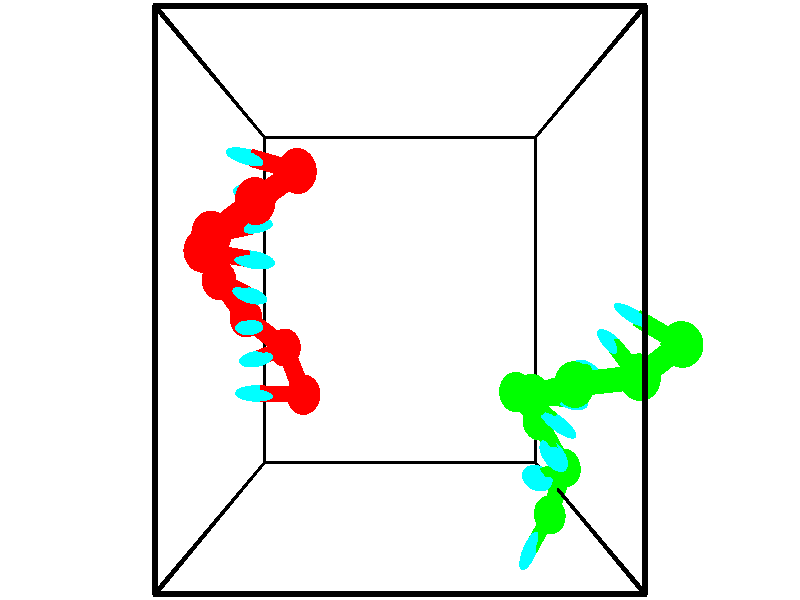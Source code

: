 // switches for output
#declare DRAW_BASES = 1; // possible values are 0, 1; only relevant for DNA ribbons
#declare DRAW_BASES_TYPE = 3; // possible values are 1, 2, 3; only relevant for DNA ribbons
#declare DRAW_FOG = 0; // set to 1 to enable fog

#include "colors.inc"

#include "transforms.inc"
background { rgb <1, 1, 1>}

#default {
   normal{
       ripples 0.25
       frequency 0.20
       turbulence 0.2
       lambda 5
   }
	finish {
		phong 0.1
		phong_size 40.
	}
}

// original window dimensions: 1024x640


// camera settings

camera {
	sky <-0, 1, 0>
	up <-0, 1, 0>
	right 1.6 * <1, 0, 0>
	location <2.5, 2.5, 11.1562>
	look_at <2.5, 2.5, 2.5>
	direction <0, 0, -8.6562>
	angle 67.0682
}


# declare cpy_camera_pos = <2.5, 2.5, 11.1562>;
# if (DRAW_FOG = 1)
fog {
	fog_type 2
	up vnormalize(cpy_camera_pos)
	color rgbt<1,1,1,0.3>
	distance 1e-5
	fog_alt 3e-3
	fog_offset 4
}
# end


// LIGHTS

# declare lum = 6;
global_settings {
	ambient_light rgb lum * <0.05, 0.05, 0.05>
	max_trace_level 15
}# declare cpy_direct_light_amount = 0.25;
light_source
{	1000 * <-1, -1, 1>,
	rgb lum * cpy_direct_light_amount
	parallel
}

light_source
{	1000 * <1, 1, -1>,
	rgb lum * cpy_direct_light_amount
	parallel
}

// strand 0

// nucleotide -1

// particle -1
sphere {
	<1.144280, 3.922998, 3.157211> 0.250000
	pigment { color rgbt <1,0,0,0> }
	no_shadow
}
cylinder {
	<0.757397, 4.019562, 3.125633>,  <0.525267, 4.077500, 3.106687>, 0.100000
	pigment { color rgbt <1,0,0,0> }
	no_shadow
}
cylinder {
	<0.757397, 4.019562, 3.125633>,  <1.144280, 3.922998, 3.157211>, 0.100000
	pigment { color rgbt <1,0,0,0> }
	no_shadow
}

// particle -1
sphere {
	<0.757397, 4.019562, 3.125633> 0.100000
	pigment { color rgbt <1,0,0,0> }
	no_shadow
}
sphere {
	0, 1
	scale<0.080000,0.200000,0.300000>
	matrix <-0.203092, -0.921735, -0.330391,
		-0.152525, -0.303524, 0.940537,
		-0.967207, 0.241408, -0.078944,
		0.467234, 4.091984, 3.101950>
	pigment { color rgbt <0,1,1,0> }
	no_shadow
}
cylinder {
	<0.673875, 3.539748, 3.538780>,  <1.144280, 3.922998, 3.157211>, 0.130000
	pigment { color rgbt <1,0,0,0> }
	no_shadow
}

// nucleotide -1

// particle -1
sphere {
	<0.673875, 3.539748, 3.538780> 0.250000
	pigment { color rgbt <1,0,0,0> }
	no_shadow
}
cylinder {
	<0.534138, 3.652763, 3.181427>,  <0.450296, 3.720572, 2.967015>, 0.100000
	pigment { color rgbt <1,0,0,0> }
	no_shadow
}
cylinder {
	<0.534138, 3.652763, 3.181427>,  <0.673875, 3.539748, 3.538780>, 0.100000
	pigment { color rgbt <1,0,0,0> }
	no_shadow
}

// particle -1
sphere {
	<0.534138, 3.652763, 3.181427> 0.100000
	pigment { color rgbt <1,0,0,0> }
	no_shadow
}
sphere {
	0, 1
	scale<0.080000,0.200000,0.300000>
	matrix <-0.016758, -0.955186, -0.295531,
		-0.936845, -0.088271, 0.338422,
		-0.349343, 0.282538, -0.893382,
		0.429335, 3.737525, 2.913412>
	pigment { color rgbt <0,1,1,0> }
	no_shadow
}
cylinder {
	<0.047956, 3.217656, 3.295522>,  <0.673875, 3.539748, 3.538780>, 0.130000
	pigment { color rgbt <1,0,0,0> }
	no_shadow
}

// nucleotide -1

// particle -1
sphere {
	<0.047956, 3.217656, 3.295522> 0.250000
	pigment { color rgbt <1,0,0,0> }
	no_shadow
}
cylinder {
	<0.286003, 3.301491, 2.985191>,  <0.428832, 3.351792, 2.798993>, 0.100000
	pigment { color rgbt <1,0,0,0> }
	no_shadow
}
cylinder {
	<0.286003, 3.301491, 2.985191>,  <0.047956, 3.217656, 3.295522>, 0.100000
	pigment { color rgbt <1,0,0,0> }
	no_shadow
}

// particle -1
sphere {
	<0.286003, 3.301491, 2.985191> 0.100000
	pigment { color rgbt <1,0,0,0> }
	no_shadow
}
sphere {
	0, 1
	scale<0.080000,0.200000,0.300000>
	matrix <-0.051113, -0.953568, -0.296810,
		-0.802011, 0.216292, -0.556773,
		0.595119, 0.209587, -0.775827,
		0.464539, 3.364367, 2.752443>
	pigment { color rgbt <0,1,1,0> }
	no_shadow
}
cylinder {
	<-0.258382, 3.067973, 2.727348>,  <0.047956, 3.217656, 3.295522>, 0.130000
	pigment { color rgbt <1,0,0,0> }
	no_shadow
}

// nucleotide -1

// particle -1
sphere {
	<-0.258382, 3.067973, 2.727348> 0.250000
	pigment { color rgbt <1,0,0,0> }
	no_shadow
}
cylinder {
	<0.127563, 3.015991, 2.636002>,  <0.359131, 2.984802, 2.581193>, 0.100000
	pigment { color rgbt <1,0,0,0> }
	no_shadow
}
cylinder {
	<0.127563, 3.015991, 2.636002>,  <-0.258382, 3.067973, 2.727348>, 0.100000
	pigment { color rgbt <1,0,0,0> }
	no_shadow
}

// particle -1
sphere {
	<0.127563, 3.015991, 2.636002> 0.100000
	pigment { color rgbt <1,0,0,0> }
	no_shadow
}
sphere {
	0, 1
	scale<0.080000,0.200000,0.300000>
	matrix <-0.212652, -0.896712, -0.388186,
		-0.154333, 0.423108, -0.892839,
		0.964863, -0.129954, -0.228367,
		0.417022, 2.977005, 2.567492>
	pigment { color rgbt <0,1,1,0> }
	no_shadow
}
cylinder {
	<-0.231243, 2.749582, 2.042801>,  <-0.258382, 3.067973, 2.727348>, 0.130000
	pigment { color rgbt <1,0,0,0> }
	no_shadow
}

// nucleotide -1

// particle -1
sphere {
	<-0.231243, 2.749582, 2.042801> 0.250000
	pigment { color rgbt <1,0,0,0> }
	no_shadow
}
cylinder {
	<0.086239, 2.640633, 2.260368>,  <0.276728, 2.575263, 2.390909>, 0.100000
	pigment { color rgbt <1,0,0,0> }
	no_shadow
}
cylinder {
	<0.086239, 2.640633, 2.260368>,  <-0.231243, 2.749582, 2.042801>, 0.100000
	pigment { color rgbt <1,0,0,0> }
	no_shadow
}

// particle -1
sphere {
	<0.086239, 2.640633, 2.260368> 0.100000
	pigment { color rgbt <1,0,0,0> }
	no_shadow
}
sphere {
	0, 1
	scale<0.080000,0.200000,0.300000>
	matrix <-0.186348, -0.960036, -0.208821,
		0.579059, 0.064384, -0.812740,
		0.793704, -0.272372, 0.543919,
		0.324350, 2.558921, 2.423544>
	pigment { color rgbt <0,1,1,0> }
	no_shadow
}
cylinder {
	<0.072452, 2.260102, 1.632415>,  <-0.231243, 2.749582, 2.042801>, 0.130000
	pigment { color rgbt <1,0,0,0> }
	no_shadow
}

// nucleotide -1

// particle -1
sphere {
	<0.072452, 2.260102, 1.632415> 0.250000
	pigment { color rgbt <1,0,0,0> }
	no_shadow
}
cylinder {
	<0.194397, 2.205696, 2.009468>,  <0.267564, 2.173053, 2.235700>, 0.100000
	pigment { color rgbt <1,0,0,0> }
	no_shadow
}
cylinder {
	<0.194397, 2.205696, 2.009468>,  <0.072452, 2.260102, 1.632415>, 0.100000
	pigment { color rgbt <1,0,0,0> }
	no_shadow
}

// particle -1
sphere {
	<0.194397, 2.205696, 2.009468> 0.100000
	pigment { color rgbt <1,0,0,0> }
	no_shadow
}
sphere {
	0, 1
	scale<0.080000,0.200000,0.300000>
	matrix <0.010084, -0.989233, -0.145999,
		0.952343, 0.054015, -0.300209,
		0.304863, -0.136014, 0.942634,
		0.285856, 2.164892, 2.292258>
	pigment { color rgbt <0,1,1,0> }
	no_shadow
}
cylinder {
	<0.675949, 1.871953, 1.602516>,  <0.072452, 2.260102, 1.632415>, 0.130000
	pigment { color rgbt <1,0,0,0> }
	no_shadow
}

// nucleotide -1

// particle -1
sphere {
	<0.675949, 1.871953, 1.602516> 0.250000
	pigment { color rgbt <1,0,0,0> }
	no_shadow
}
cylinder {
	<0.503391, 1.816376, 1.959076>,  <0.399857, 1.783030, 2.173012>, 0.100000
	pigment { color rgbt <1,0,0,0> }
	no_shadow
}
cylinder {
	<0.503391, 1.816376, 1.959076>,  <0.675949, 1.871953, 1.602516>, 0.100000
	pigment { color rgbt <1,0,0,0> }
	no_shadow
}

// particle -1
sphere {
	<0.503391, 1.816376, 1.959076> 0.100000
	pigment { color rgbt <1,0,0,0> }
	no_shadow
}
sphere {
	0, 1
	scale<0.080000,0.200000,0.300000>
	matrix <-0.045687, -0.983437, -0.175398,
		0.901007, -0.116390, 0.417900,
		-0.431393, -0.138942, 0.891401,
		0.373973, 1.774693, 2.226496>
	pigment { color rgbt <0,1,1,0> }
	no_shadow
}
cylinder {
	<1.051487, 1.315114, 2.094752>,  <0.675949, 1.871953, 1.602516>, 0.130000
	pigment { color rgbt <1,0,0,0> }
	no_shadow
}

// nucleotide -1

// particle -1
sphere {
	<1.051487, 1.315114, 2.094752> 0.250000
	pigment { color rgbt <1,0,0,0> }
	no_shadow
}
cylinder {
	<0.655537, 1.331650, 2.149063>,  <0.417966, 1.341571, 2.181650>, 0.100000
	pigment { color rgbt <1,0,0,0> }
	no_shadow
}
cylinder {
	<0.655537, 1.331650, 2.149063>,  <1.051487, 1.315114, 2.094752>, 0.100000
	pigment { color rgbt <1,0,0,0> }
	no_shadow
}

// particle -1
sphere {
	<0.655537, 1.331650, 2.149063> 0.100000
	pigment { color rgbt <1,0,0,0> }
	no_shadow
}
sphere {
	0, 1
	scale<0.080000,0.200000,0.300000>
	matrix <-0.067980, -0.977866, -0.197878,
		0.124592, -0.205105, 0.970777,
		-0.989876, 0.041340, 0.135778,
		0.358574, 1.344052, 2.189796>
	pigment { color rgbt <0,1,1,0> }
	no_shadow
}
// strand 1

// nucleotide -1

// particle -1
sphere {
	<4.932137, -0.410690, 1.346932> 0.250000
	pigment { color rgbt <0,1,0,0> }
	no_shadow
}
cylinder {
	<4.691010, -0.599762, 1.604050>,  <4.546334, -0.713205, 1.758321>, 0.100000
	pigment { color rgbt <0,1,0,0> }
	no_shadow
}
cylinder {
	<4.691010, -0.599762, 1.604050>,  <4.932137, -0.410690, 1.346932>, 0.100000
	pigment { color rgbt <0,1,0,0> }
	no_shadow
}

// particle -1
sphere {
	<4.691010, -0.599762, 1.604050> 0.100000
	pigment { color rgbt <0,1,0,0> }
	no_shadow
}
sphere {
	0, 1
	scale<0.080000,0.200000,0.300000>
	matrix <0.789565, -0.237400, 0.565887,
		-0.114883, 0.848655, 0.516320,
		-0.602818, -0.472679, 0.642795,
		4.510165, -0.741566, 1.796888>
	pigment { color rgbt <0,1,1,0> }
	no_shadow
}
cylinder {
	<5.102523, 0.284367, 1.595440>,  <4.932137, -0.410690, 1.346932>, 0.130000
	pigment { color rgbt <0,1,0,0> }
	no_shadow
}

// nucleotide -1

// particle -1
sphere {
	<5.102523, 0.284367, 1.595440> 0.250000
	pigment { color rgbt <0,1,0,0> }
	no_shadow
}
cylinder {
	<4.800033, 0.273026, 1.856918>,  <4.618538, 0.266220, 2.013806>, 0.100000
	pigment { color rgbt <0,1,0,0> }
	no_shadow
}
cylinder {
	<4.800033, 0.273026, 1.856918>,  <5.102523, 0.284367, 1.595440>, 0.100000
	pigment { color rgbt <0,1,0,0> }
	no_shadow
}

// particle -1
sphere {
	<4.800033, 0.273026, 1.856918> 0.100000
	pigment { color rgbt <0,1,0,0> }
	no_shadow
}
sphere {
	0, 1
	scale<0.080000,0.200000,0.300000>
	matrix <0.370111, 0.805334, 0.463093,
		-0.539575, 0.592143, -0.598519,
		-0.756225, -0.028355, 0.653697,
		4.573165, 0.264519, 2.053027>
	pigment { color rgbt <0,1,1,0> }
	no_shadow
}
cylinder {
	<4.687993, 0.909156, 1.644076>,  <5.102523, 0.284367, 1.595440>, 0.130000
	pigment { color rgbt <0,1,0,0> }
	no_shadow
}

// nucleotide -1

// particle -1
sphere {
	<4.687993, 0.909156, 1.644076> 0.250000
	pigment { color rgbt <0,1,0,0> }
	no_shadow
}
cylinder {
	<4.730306, 0.730392, 1.999397>,  <4.755693, 0.623134, 2.212590>, 0.100000
	pigment { color rgbt <0,1,0,0> }
	no_shadow
}
cylinder {
	<4.730306, 0.730392, 1.999397>,  <4.687993, 0.909156, 1.644076>, 0.100000
	pigment { color rgbt <0,1,0,0> }
	no_shadow
}

// particle -1
sphere {
	<4.730306, 0.730392, 1.999397> 0.100000
	pigment { color rgbt <0,1,0,0> }
	no_shadow
}
sphere {
	0, 1
	scale<0.080000,0.200000,0.300000>
	matrix <0.232596, 0.879654, 0.414858,
		-0.966803, 0.162731, 0.197002,
		0.105783, -0.446908, 0.888303,
		4.762041, 0.596320, 2.265888>
	pigment { color rgbt <0,1,1,0> }
	no_shadow
}
cylinder {
	<4.235280, 1.352696, 2.128980>,  <4.687993, 0.909156, 1.644076>, 0.130000
	pigment { color rgbt <0,1,0,0> }
	no_shadow
}

// nucleotide -1

// particle -1
sphere {
	<4.235280, 1.352696, 2.128980> 0.250000
	pigment { color rgbt <0,1,0,0> }
	no_shadow
}
cylinder {
	<4.551269, 1.155930, 2.275383>,  <4.740862, 1.037870, 2.363225>, 0.100000
	pigment { color rgbt <0,1,0,0> }
	no_shadow
}
cylinder {
	<4.551269, 1.155930, 2.275383>,  <4.235280, 1.352696, 2.128980>, 0.100000
	pigment { color rgbt <0,1,0,0> }
	no_shadow
}

// particle -1
sphere {
	<4.551269, 1.155930, 2.275383> 0.100000
	pigment { color rgbt <0,1,0,0> }
	no_shadow
}
sphere {
	0, 1
	scale<0.080000,0.200000,0.300000>
	matrix <0.416512, 0.868600, 0.268425,
		-0.449957, -0.059602, 0.891059,
		0.789973, -0.491916, 0.366008,
		4.788260, 1.008355, 2.385185>
	pigment { color rgbt <0,1,1,0> }
	no_shadow
}
cylinder {
	<4.306184, 1.405277, 2.886670>,  <4.235280, 1.352696, 2.128980>, 0.130000
	pigment { color rgbt <0,1,0,0> }
	no_shadow
}

// nucleotide -1

// particle -1
sphere {
	<4.306184, 1.405277, 2.886670> 0.250000
	pigment { color rgbt <0,1,0,0> }
	no_shadow
}
cylinder {
	<4.658973, 1.361801, 2.703232>,  <4.870646, 1.335716, 2.593169>, 0.100000
	pigment { color rgbt <0,1,0,0> }
	no_shadow
}
cylinder {
	<4.658973, 1.361801, 2.703232>,  <4.306184, 1.405277, 2.886670>, 0.100000
	pigment { color rgbt <0,1,0,0> }
	no_shadow
}

// particle -1
sphere {
	<4.658973, 1.361801, 2.703232> 0.100000
	pigment { color rgbt <0,1,0,0> }
	no_shadow
}
sphere {
	0, 1
	scale<0.080000,0.200000,0.300000>
	matrix <0.309918, 0.866827, 0.390591,
		0.355070, -0.486618, 0.798203,
		0.881973, -0.108690, -0.458596,
		4.923564, 1.329194, 2.565653>
	pigment { color rgbt <0,1,1,0> }
	no_shadow
}
cylinder {
	<4.752762, 1.587365, 3.345124>,  <4.306184, 1.405277, 2.886670>, 0.130000
	pigment { color rgbt <0,1,0,0> }
	no_shadow
}

// nucleotide -1

// particle -1
sphere {
	<4.752762, 1.587365, 3.345124> 0.250000
	pigment { color rgbt <0,1,0,0> }
	no_shadow
}
cylinder {
	<4.950933, 1.636902, 3.001213>,  <5.069835, 1.666624, 2.794867>, 0.100000
	pigment { color rgbt <0,1,0,0> }
	no_shadow
}
cylinder {
	<4.950933, 1.636902, 3.001213>,  <4.752762, 1.587365, 3.345124>, 0.100000
	pigment { color rgbt <0,1,0,0> }
	no_shadow
}

// particle -1
sphere {
	<4.950933, 1.636902, 3.001213> 0.100000
	pigment { color rgbt <0,1,0,0> }
	no_shadow
}
sphere {
	0, 1
	scale<0.080000,0.200000,0.300000>
	matrix <0.345965, 0.879764, 0.326074,
		0.796782, -0.458998, 0.393013,
		0.495425, 0.123841, -0.859777,
		5.099560, 1.674054, 2.743280>
	pigment { color rgbt <0,1,1,0> }
	no_shadow
}
cylinder {
	<5.531704, 1.685808, 3.509062>,  <4.752762, 1.587365, 3.345124>, 0.130000
	pigment { color rgbt <0,1,0,0> }
	no_shadow
}

// nucleotide -1

// particle -1
sphere {
	<5.531704, 1.685808, 3.509062> 0.250000
	pigment { color rgbt <0,1,0,0> }
	no_shadow
}
cylinder {
	<5.462535, 1.865219, 3.158310>,  <5.421033, 1.972866, 2.947859>, 0.100000
	pigment { color rgbt <0,1,0,0> }
	no_shadow
}
cylinder {
	<5.462535, 1.865219, 3.158310>,  <5.531704, 1.685808, 3.509062>, 0.100000
	pigment { color rgbt <0,1,0,0> }
	no_shadow
}

// particle -1
sphere {
	<5.462535, 1.865219, 3.158310> 0.100000
	pigment { color rgbt <0,1,0,0> }
	no_shadow
}
sphere {
	0, 1
	scale<0.080000,0.200000,0.300000>
	matrix <0.410537, 0.842091, 0.349774,
		0.895297, -0.299508, -0.329756,
		-0.172924, 0.448529, -0.876880,
		5.410658, 1.999778, 2.895246>
	pigment { color rgbt <0,1,1,0> }
	no_shadow
}
cylinder {
	<6.125827, 2.023558, 3.385713>,  <5.531704, 1.685808, 3.509062>, 0.130000
	pigment { color rgbt <0,1,0,0> }
	no_shadow
}

// nucleotide -1

// particle -1
sphere {
	<6.125827, 2.023558, 3.385713> 0.250000
	pigment { color rgbt <0,1,0,0> }
	no_shadow
}
cylinder {
	<5.876159, 2.191170, 3.121948>,  <5.726358, 2.291737, 2.963689>, 0.100000
	pigment { color rgbt <0,1,0,0> }
	no_shadow
}
cylinder {
	<5.876159, 2.191170, 3.121948>,  <6.125827, 2.023558, 3.385713>, 0.100000
	pigment { color rgbt <0,1,0,0> }
	no_shadow
}

// particle -1
sphere {
	<5.876159, 2.191170, 3.121948> 0.100000
	pigment { color rgbt <0,1,0,0> }
	no_shadow
}
sphere {
	0, 1
	scale<0.080000,0.200000,0.300000>
	matrix <0.397208, 0.896985, 0.194019,
		0.672783, -0.140823, -0.726314,
		-0.624170, 0.419030, -0.659413,
		5.688908, 2.316879, 2.924124>
	pigment { color rgbt <0,1,1,0> }
	no_shadow
}
// box output
cylinder {
	<0.000000, 0.000000, 0.000000>,  <5.000000, 0.000000, 0.000000>, 0.025000
	pigment { color rgbt <0,0,0,0> }
	no_shadow
}
cylinder {
	<0.000000, 0.000000, 0.000000>,  <0.000000, 5.000000, 0.000000>, 0.025000
	pigment { color rgbt <0,0,0,0> }
	no_shadow
}
cylinder {
	<0.000000, 0.000000, 0.000000>,  <0.000000, 0.000000, 5.000000>, 0.025000
	pigment { color rgbt <0,0,0,0> }
	no_shadow
}
cylinder {
	<5.000000, 5.000000, 5.000000>,  <0.000000, 5.000000, 5.000000>, 0.025000
	pigment { color rgbt <0,0,0,0> }
	no_shadow
}
cylinder {
	<5.000000, 5.000000, 5.000000>,  <5.000000, 0.000000, 5.000000>, 0.025000
	pigment { color rgbt <0,0,0,0> }
	no_shadow
}
cylinder {
	<5.000000, 5.000000, 5.000000>,  <5.000000, 5.000000, 0.000000>, 0.025000
	pigment { color rgbt <0,0,0,0> }
	no_shadow
}
cylinder {
	<0.000000, 0.000000, 5.000000>,  <0.000000, 5.000000, 5.000000>, 0.025000
	pigment { color rgbt <0,0,0,0> }
	no_shadow
}
cylinder {
	<0.000000, 0.000000, 5.000000>,  <5.000000, 0.000000, 5.000000>, 0.025000
	pigment { color rgbt <0,0,0,0> }
	no_shadow
}
cylinder {
	<5.000000, 5.000000, 0.000000>,  <0.000000, 5.000000, 0.000000>, 0.025000
	pigment { color rgbt <0,0,0,0> }
	no_shadow
}
cylinder {
	<5.000000, 5.000000, 0.000000>,  <5.000000, 0.000000, 0.000000>, 0.025000
	pigment { color rgbt <0,0,0,0> }
	no_shadow
}
cylinder {
	<5.000000, 0.000000, 5.000000>,  <5.000000, 0.000000, 0.000000>, 0.025000
	pigment { color rgbt <0,0,0,0> }
	no_shadow
}
cylinder {
	<0.000000, 5.000000, 0.000000>,  <0.000000, 5.000000, 5.000000>, 0.025000
	pigment { color rgbt <0,0,0,0> }
	no_shadow
}
// end of box output
